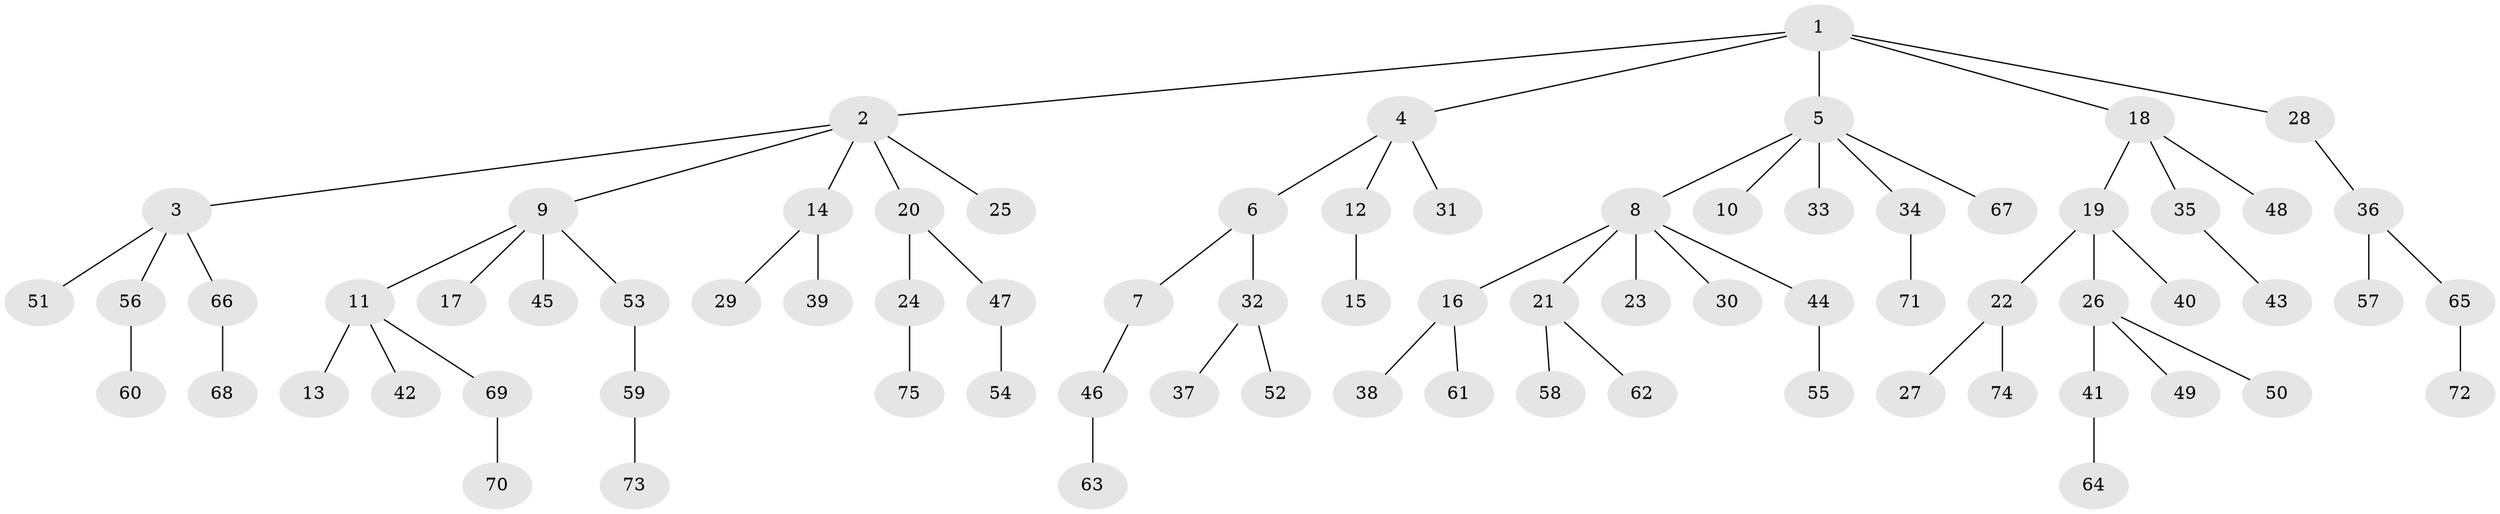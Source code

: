 // coarse degree distribution, {5: 0.10416666666666667, 4: 0.041666666666666664, 3: 0.125, 2: 0.16666666666666666, 1: 0.5625}
// Generated by graph-tools (version 1.1) at 2025/52/02/27/25 19:52:11]
// undirected, 75 vertices, 74 edges
graph export_dot {
graph [start="1"]
  node [color=gray90,style=filled];
  1;
  2;
  3;
  4;
  5;
  6;
  7;
  8;
  9;
  10;
  11;
  12;
  13;
  14;
  15;
  16;
  17;
  18;
  19;
  20;
  21;
  22;
  23;
  24;
  25;
  26;
  27;
  28;
  29;
  30;
  31;
  32;
  33;
  34;
  35;
  36;
  37;
  38;
  39;
  40;
  41;
  42;
  43;
  44;
  45;
  46;
  47;
  48;
  49;
  50;
  51;
  52;
  53;
  54;
  55;
  56;
  57;
  58;
  59;
  60;
  61;
  62;
  63;
  64;
  65;
  66;
  67;
  68;
  69;
  70;
  71;
  72;
  73;
  74;
  75;
  1 -- 2;
  1 -- 4;
  1 -- 5;
  1 -- 18;
  1 -- 28;
  2 -- 3;
  2 -- 9;
  2 -- 14;
  2 -- 20;
  2 -- 25;
  3 -- 51;
  3 -- 56;
  3 -- 66;
  4 -- 6;
  4 -- 12;
  4 -- 31;
  5 -- 8;
  5 -- 10;
  5 -- 33;
  5 -- 34;
  5 -- 67;
  6 -- 7;
  6 -- 32;
  7 -- 46;
  8 -- 16;
  8 -- 21;
  8 -- 23;
  8 -- 30;
  8 -- 44;
  9 -- 11;
  9 -- 17;
  9 -- 45;
  9 -- 53;
  11 -- 13;
  11 -- 42;
  11 -- 69;
  12 -- 15;
  14 -- 29;
  14 -- 39;
  16 -- 38;
  16 -- 61;
  18 -- 19;
  18 -- 35;
  18 -- 48;
  19 -- 22;
  19 -- 26;
  19 -- 40;
  20 -- 24;
  20 -- 47;
  21 -- 58;
  21 -- 62;
  22 -- 27;
  22 -- 74;
  24 -- 75;
  26 -- 41;
  26 -- 49;
  26 -- 50;
  28 -- 36;
  32 -- 37;
  32 -- 52;
  34 -- 71;
  35 -- 43;
  36 -- 57;
  36 -- 65;
  41 -- 64;
  44 -- 55;
  46 -- 63;
  47 -- 54;
  53 -- 59;
  56 -- 60;
  59 -- 73;
  65 -- 72;
  66 -- 68;
  69 -- 70;
}
